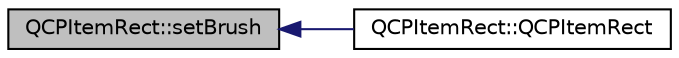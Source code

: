 digraph "QCPItemRect::setBrush"
{
  edge [fontname="Helvetica",fontsize="10",labelfontname="Helvetica",labelfontsize="10"];
  node [fontname="Helvetica",fontsize="10",shape=record];
  rankdir="LR";
  Node61 [label="QCPItemRect::setBrush",height=0.2,width=0.4,color="black", fillcolor="grey75", style="filled", fontcolor="black"];
  Node61 -> Node62 [dir="back",color="midnightblue",fontsize="10",style="solid",fontname="Helvetica"];
  Node62 [label="QCPItemRect::QCPItemRect",height=0.2,width=0.4,color="black", fillcolor="white", style="filled",URL="$d9/dcc/class_q_c_p_item_rect.html#a412ad1579f7a1fba453d0fa28c496cbc"];
}
